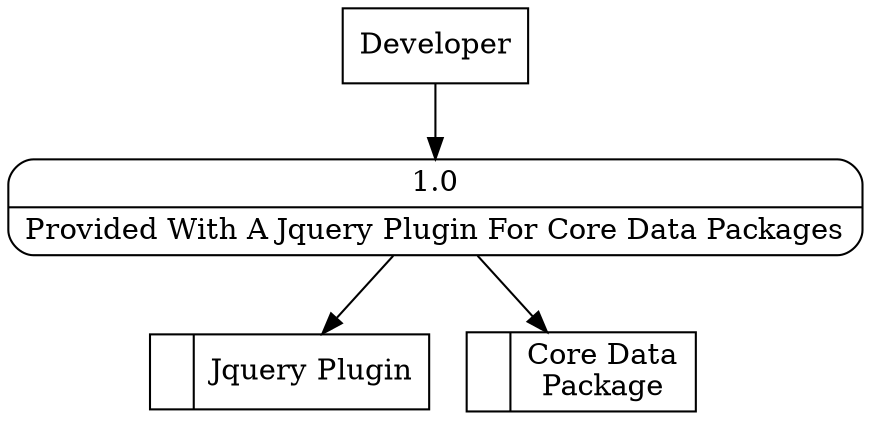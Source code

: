 digraph dfd2{ 
node[shape=record]
200 [label="<f0>  |<f1> Jquery Plugin " ];
201 [label="<f0>  |<f1> Core Data\nPackage " ];
202 [label="Developer" shape=box];
203 [label="{<f0> 1.0|<f1> Provided With A Jquery Plugin For Core Data Packages }" shape=Mrecord];
202 -> 203
203 -> 200
203 -> 201
}